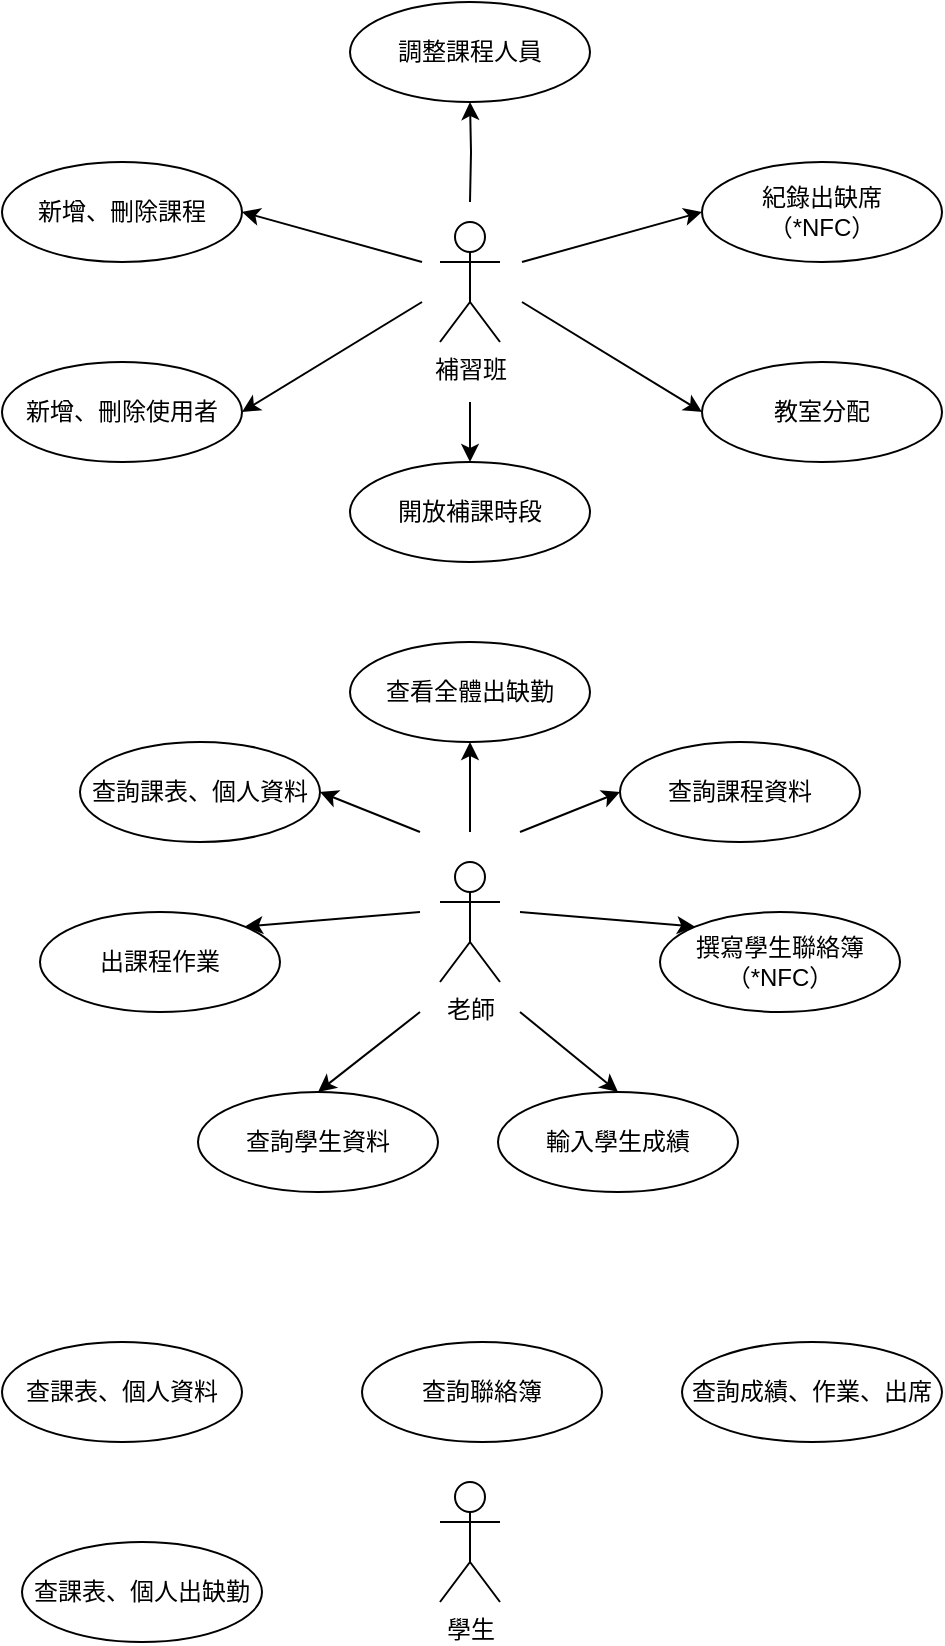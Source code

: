<mxfile version="13.8.1" type="github">
  <diagram id="KjAJDcUenq3D609lwIE-" name="Page-1">
    <mxGraphModel dx="881" dy="491" grid="1" gridSize="10" guides="1" tooltips="1" connect="1" arrows="1" fold="1" page="1" pageScale="1" pageWidth="827" pageHeight="1169" math="0" shadow="0">
      <root>
        <mxCell id="0" />
        <mxCell id="1" parent="0" />
        <mxCell id="bYV7ASIVTbc_70zCA1bl-28" value="" style="group" vertex="1" connectable="0" parent="1">
          <mxGeometry x="180" y="140" width="470" height="280" as="geometry" />
        </mxCell>
        <mxCell id="bYV7ASIVTbc_70zCA1bl-14" style="edgeStyle=orthogonalEdgeStyle;rounded=0;orthogonalLoop=1;jettySize=auto;html=1;entryX=0.5;entryY=1;entryDx=0;entryDy=0;" edge="1" parent="bYV7ASIVTbc_70zCA1bl-28" target="bYV7ASIVTbc_70zCA1bl-4">
          <mxGeometry relative="1" as="geometry">
            <mxPoint x="234" y="100" as="sourcePoint" />
          </mxGeometry>
        </mxCell>
        <mxCell id="bYV7ASIVTbc_70zCA1bl-1" value="補習班" style="shape=umlActor;verticalLabelPosition=bottom;verticalAlign=top;html=1;outlineConnect=0;" vertex="1" parent="bYV7ASIVTbc_70zCA1bl-28">
          <mxGeometry x="219" y="110" width="30" height="60" as="geometry" />
        </mxCell>
        <mxCell id="bYV7ASIVTbc_70zCA1bl-2" value="新增、刪除使用者" style="ellipse;whiteSpace=wrap;html=1;" vertex="1" parent="bYV7ASIVTbc_70zCA1bl-28">
          <mxGeometry y="180" width="120" height="50" as="geometry" />
        </mxCell>
        <mxCell id="bYV7ASIVTbc_70zCA1bl-3" value="新增、刪除課程" style="ellipse;whiteSpace=wrap;html=1;" vertex="1" parent="bYV7ASIVTbc_70zCA1bl-28">
          <mxGeometry y="80" width="120" height="50" as="geometry" />
        </mxCell>
        <mxCell id="bYV7ASIVTbc_70zCA1bl-4" value="調整課程人員" style="ellipse;whiteSpace=wrap;html=1;" vertex="1" parent="bYV7ASIVTbc_70zCA1bl-28">
          <mxGeometry x="174" width="120" height="50" as="geometry" />
        </mxCell>
        <mxCell id="bYV7ASIVTbc_70zCA1bl-5" value="紀錄出缺席&lt;br&gt;（*NFC）" style="ellipse;whiteSpace=wrap;html=1;" vertex="1" parent="bYV7ASIVTbc_70zCA1bl-28">
          <mxGeometry x="350" y="80" width="120" height="50" as="geometry" />
        </mxCell>
        <mxCell id="bYV7ASIVTbc_70zCA1bl-6" value="教室分配" style="ellipse;whiteSpace=wrap;html=1;" vertex="1" parent="bYV7ASIVTbc_70zCA1bl-28">
          <mxGeometry x="350" y="180" width="120" height="50" as="geometry" />
        </mxCell>
        <mxCell id="bYV7ASIVTbc_70zCA1bl-7" value="開放補課時段" style="ellipse;whiteSpace=wrap;html=1;" vertex="1" parent="bYV7ASIVTbc_70zCA1bl-28">
          <mxGeometry x="174" y="230" width="120" height="50" as="geometry" />
        </mxCell>
        <mxCell id="bYV7ASIVTbc_70zCA1bl-16" value="" style="endArrow=classic;html=1;entryX=0;entryY=0.5;entryDx=0;entryDy=0;" edge="1" parent="bYV7ASIVTbc_70zCA1bl-28" target="bYV7ASIVTbc_70zCA1bl-5">
          <mxGeometry width="50" height="50" relative="1" as="geometry">
            <mxPoint x="260" y="130" as="sourcePoint" />
            <mxPoint x="260" y="160" as="targetPoint" />
          </mxGeometry>
        </mxCell>
        <mxCell id="bYV7ASIVTbc_70zCA1bl-17" value="" style="endArrow=classic;html=1;entryX=1;entryY=0.5;entryDx=0;entryDy=0;" edge="1" parent="bYV7ASIVTbc_70zCA1bl-28" target="bYV7ASIVTbc_70zCA1bl-3">
          <mxGeometry width="50" height="50" relative="1" as="geometry">
            <mxPoint x="210" y="130" as="sourcePoint" />
            <mxPoint x="360" y="115" as="targetPoint" />
          </mxGeometry>
        </mxCell>
        <mxCell id="bYV7ASIVTbc_70zCA1bl-18" value="" style="endArrow=classic;html=1;entryX=0;entryY=0.5;entryDx=0;entryDy=0;" edge="1" parent="bYV7ASIVTbc_70zCA1bl-28" target="bYV7ASIVTbc_70zCA1bl-6">
          <mxGeometry width="50" height="50" relative="1" as="geometry">
            <mxPoint x="260" y="150" as="sourcePoint" />
            <mxPoint x="370" y="125" as="targetPoint" />
          </mxGeometry>
        </mxCell>
        <mxCell id="bYV7ASIVTbc_70zCA1bl-19" value="" style="endArrow=classic;html=1;entryX=1;entryY=0.5;entryDx=0;entryDy=0;" edge="1" parent="bYV7ASIVTbc_70zCA1bl-28" target="bYV7ASIVTbc_70zCA1bl-2">
          <mxGeometry width="50" height="50" relative="1" as="geometry">
            <mxPoint x="210" y="150" as="sourcePoint" />
            <mxPoint x="380" y="135" as="targetPoint" />
          </mxGeometry>
        </mxCell>
        <mxCell id="bYV7ASIVTbc_70zCA1bl-20" value="" style="endArrow=classic;html=1;entryX=0.5;entryY=0;entryDx=0;entryDy=0;" edge="1" parent="bYV7ASIVTbc_70zCA1bl-28" target="bYV7ASIVTbc_70zCA1bl-7">
          <mxGeometry width="50" height="50" relative="1" as="geometry">
            <mxPoint x="234" y="200" as="sourcePoint" />
            <mxPoint x="390" y="145" as="targetPoint" />
          </mxGeometry>
        </mxCell>
        <mxCell id="bYV7ASIVTbc_70zCA1bl-38" value="" style="group" vertex="1" connectable="0" parent="1">
          <mxGeometry x="199" y="460" width="430" height="275" as="geometry" />
        </mxCell>
        <mxCell id="bYV7ASIVTbc_70zCA1bl-21" value="老師" style="shape=umlActor;verticalLabelPosition=bottom;verticalAlign=top;html=1;outlineConnect=0;" vertex="1" parent="bYV7ASIVTbc_70zCA1bl-38">
          <mxGeometry x="200" y="110" width="30" height="60" as="geometry" />
        </mxCell>
        <mxCell id="bYV7ASIVTbc_70zCA1bl-23" value="查詢課表、個人資料" style="ellipse;whiteSpace=wrap;html=1;" vertex="1" parent="bYV7ASIVTbc_70zCA1bl-38">
          <mxGeometry x="20" y="50" width="120" height="50" as="geometry" />
        </mxCell>
        <mxCell id="bYV7ASIVTbc_70zCA1bl-24" value="查詢學生資料" style="ellipse;whiteSpace=wrap;html=1;" vertex="1" parent="bYV7ASIVTbc_70zCA1bl-38">
          <mxGeometry x="79" y="225" width="120" height="50" as="geometry" />
        </mxCell>
        <mxCell id="bYV7ASIVTbc_70zCA1bl-25" value="查詢課程資料" style="ellipse;whiteSpace=wrap;html=1;" vertex="1" parent="bYV7ASIVTbc_70zCA1bl-38">
          <mxGeometry x="290" y="50" width="120" height="50" as="geometry" />
        </mxCell>
        <mxCell id="bYV7ASIVTbc_70zCA1bl-26" value="輸入學生成績&lt;span style=&quot;color: rgba(0 , 0 , 0 , 0) ; font-family: monospace ; font-size: 0px&quot;&gt;%3CmxGraphModel%3E%3Croot%3E%3CmxCell%20id%3D%220%22%2F%3E%3CmxCell%20id%3D%221%22%20parent%3D%220%22%2F%3E%3CmxCell%20id%3D%222%22%20value%3D%22%E6%9F%A5%E8%A9%A2%E8%AA%B2%E8%A1%A8%E3%80%81%E5%80%8B%E4%BA%BA%E8%B3%87%E6%96%99%22%20style%3D%22ellipse%3BwhiteSpace%3Dwrap%3Bhtml%3D1%3B%22%20vertex%3D%221%22%20parent%3D%221%22%3E%3CmxGeometry%20x%3D%22190%22%20y%3D%22550%22%20width%3D%22120%22%20height%3D%2250%22%20as%3D%22geometry%22%2F%3E%3C%2FmxCell%3E%3C%2Froot%3E%3C%2FmxGraphModel%3E&lt;/span&gt;" style="ellipse;whiteSpace=wrap;html=1;" vertex="1" parent="bYV7ASIVTbc_70zCA1bl-38">
          <mxGeometry x="229" y="225" width="120" height="50" as="geometry" />
        </mxCell>
        <mxCell id="bYV7ASIVTbc_70zCA1bl-27" value="出課程作業" style="ellipse;whiteSpace=wrap;html=1;" vertex="1" parent="bYV7ASIVTbc_70zCA1bl-38">
          <mxGeometry y="135" width="120" height="50" as="geometry" />
        </mxCell>
        <mxCell id="bYV7ASIVTbc_70zCA1bl-29" value="查看全體出缺勤" style="ellipse;whiteSpace=wrap;html=1;" vertex="1" parent="bYV7ASIVTbc_70zCA1bl-38">
          <mxGeometry x="155" width="120" height="50" as="geometry" />
        </mxCell>
        <mxCell id="bYV7ASIVTbc_70zCA1bl-30" value="撰寫學生聯絡簿&lt;br&gt;（*NFC）" style="ellipse;whiteSpace=wrap;html=1;" vertex="1" parent="bYV7ASIVTbc_70zCA1bl-38">
          <mxGeometry x="310" y="135" width="120" height="50" as="geometry" />
        </mxCell>
        <mxCell id="bYV7ASIVTbc_70zCA1bl-31" value="" style="endArrow=classic;html=1;entryX=0.5;entryY=1;entryDx=0;entryDy=0;" edge="1" parent="bYV7ASIVTbc_70zCA1bl-38" target="bYV7ASIVTbc_70zCA1bl-29">
          <mxGeometry width="50" height="50" relative="1" as="geometry">
            <mxPoint x="215" y="95" as="sourcePoint" />
            <mxPoint x="240" y="155" as="targetPoint" />
          </mxGeometry>
        </mxCell>
        <mxCell id="bYV7ASIVTbc_70zCA1bl-32" value="" style="endArrow=classic;html=1;entryX=0;entryY=0.5;entryDx=0;entryDy=0;" edge="1" parent="bYV7ASIVTbc_70zCA1bl-38" target="bYV7ASIVTbc_70zCA1bl-25">
          <mxGeometry width="50" height="50" relative="1" as="geometry">
            <mxPoint x="240" y="95" as="sourcePoint" />
            <mxPoint x="250" y="165" as="targetPoint" />
          </mxGeometry>
        </mxCell>
        <mxCell id="bYV7ASIVTbc_70zCA1bl-33" value="" style="endArrow=classic;html=1;entryX=1;entryY=0.5;entryDx=0;entryDy=0;" edge="1" parent="bYV7ASIVTbc_70zCA1bl-38" target="bYV7ASIVTbc_70zCA1bl-23">
          <mxGeometry width="50" height="50" relative="1" as="geometry">
            <mxPoint x="190" y="95" as="sourcePoint" />
            <mxPoint x="260" y="175" as="targetPoint" />
          </mxGeometry>
        </mxCell>
        <mxCell id="bYV7ASIVTbc_70zCA1bl-34" value="" style="endArrow=classic;html=1;entryX=0;entryY=0;entryDx=0;entryDy=0;" edge="1" parent="bYV7ASIVTbc_70zCA1bl-38" target="bYV7ASIVTbc_70zCA1bl-30">
          <mxGeometry width="50" height="50" relative="1" as="geometry">
            <mxPoint x="240" y="135" as="sourcePoint" />
            <mxPoint x="270" y="185" as="targetPoint" />
          </mxGeometry>
        </mxCell>
        <mxCell id="bYV7ASIVTbc_70zCA1bl-35" value="" style="endArrow=classic;html=1;entryX=1;entryY=0;entryDx=0;entryDy=0;" edge="1" parent="bYV7ASIVTbc_70zCA1bl-38" target="bYV7ASIVTbc_70zCA1bl-27">
          <mxGeometry width="50" height="50" relative="1" as="geometry">
            <mxPoint x="190" y="135" as="sourcePoint" />
            <mxPoint x="280" y="195" as="targetPoint" />
          </mxGeometry>
        </mxCell>
        <mxCell id="bYV7ASIVTbc_70zCA1bl-36" value="" style="endArrow=classic;html=1;entryX=0.5;entryY=0;entryDx=0;entryDy=0;" edge="1" parent="bYV7ASIVTbc_70zCA1bl-38" target="bYV7ASIVTbc_70zCA1bl-24">
          <mxGeometry width="50" height="50" relative="1" as="geometry">
            <mxPoint x="190" y="185" as="sourcePoint" />
            <mxPoint x="290" y="205" as="targetPoint" />
          </mxGeometry>
        </mxCell>
        <mxCell id="bYV7ASIVTbc_70zCA1bl-37" value="" style="endArrow=classic;html=1;entryX=0.5;entryY=0;entryDx=0;entryDy=0;" edge="1" parent="bYV7ASIVTbc_70zCA1bl-38" target="bYV7ASIVTbc_70zCA1bl-26">
          <mxGeometry width="50" height="50" relative="1" as="geometry">
            <mxPoint x="240" y="185" as="sourcePoint" />
            <mxPoint x="300" y="215" as="targetPoint" />
          </mxGeometry>
        </mxCell>
        <mxCell id="bYV7ASIVTbc_70zCA1bl-39" value="學生" style="shape=umlActor;verticalLabelPosition=bottom;verticalAlign=top;html=1;outlineConnect=0;" vertex="1" parent="1">
          <mxGeometry x="399" y="880" width="30" height="60" as="geometry" />
        </mxCell>
        <mxCell id="bYV7ASIVTbc_70zCA1bl-45" value="查課表、個人資料" style="ellipse;whiteSpace=wrap;html=1;" vertex="1" parent="1">
          <mxGeometry x="180" y="810" width="120" height="50" as="geometry" />
        </mxCell>
        <mxCell id="bYV7ASIVTbc_70zCA1bl-46" value="查詢聯絡簿" style="ellipse;whiteSpace=wrap;html=1;" vertex="1" parent="1">
          <mxGeometry x="360" y="810" width="120" height="50" as="geometry" />
        </mxCell>
        <mxCell id="bYV7ASIVTbc_70zCA1bl-47" value="查詢成績、作業、出席" style="ellipse;whiteSpace=wrap;html=1;" vertex="1" parent="1">
          <mxGeometry x="520" y="810" width="130" height="50" as="geometry" />
        </mxCell>
        <mxCell id="bYV7ASIVTbc_70zCA1bl-48" value="查課表、個人出缺勤" style="ellipse;whiteSpace=wrap;html=1;" vertex="1" parent="1">
          <mxGeometry x="190" y="910" width="120" height="50" as="geometry" />
        </mxCell>
      </root>
    </mxGraphModel>
  </diagram>
</mxfile>
